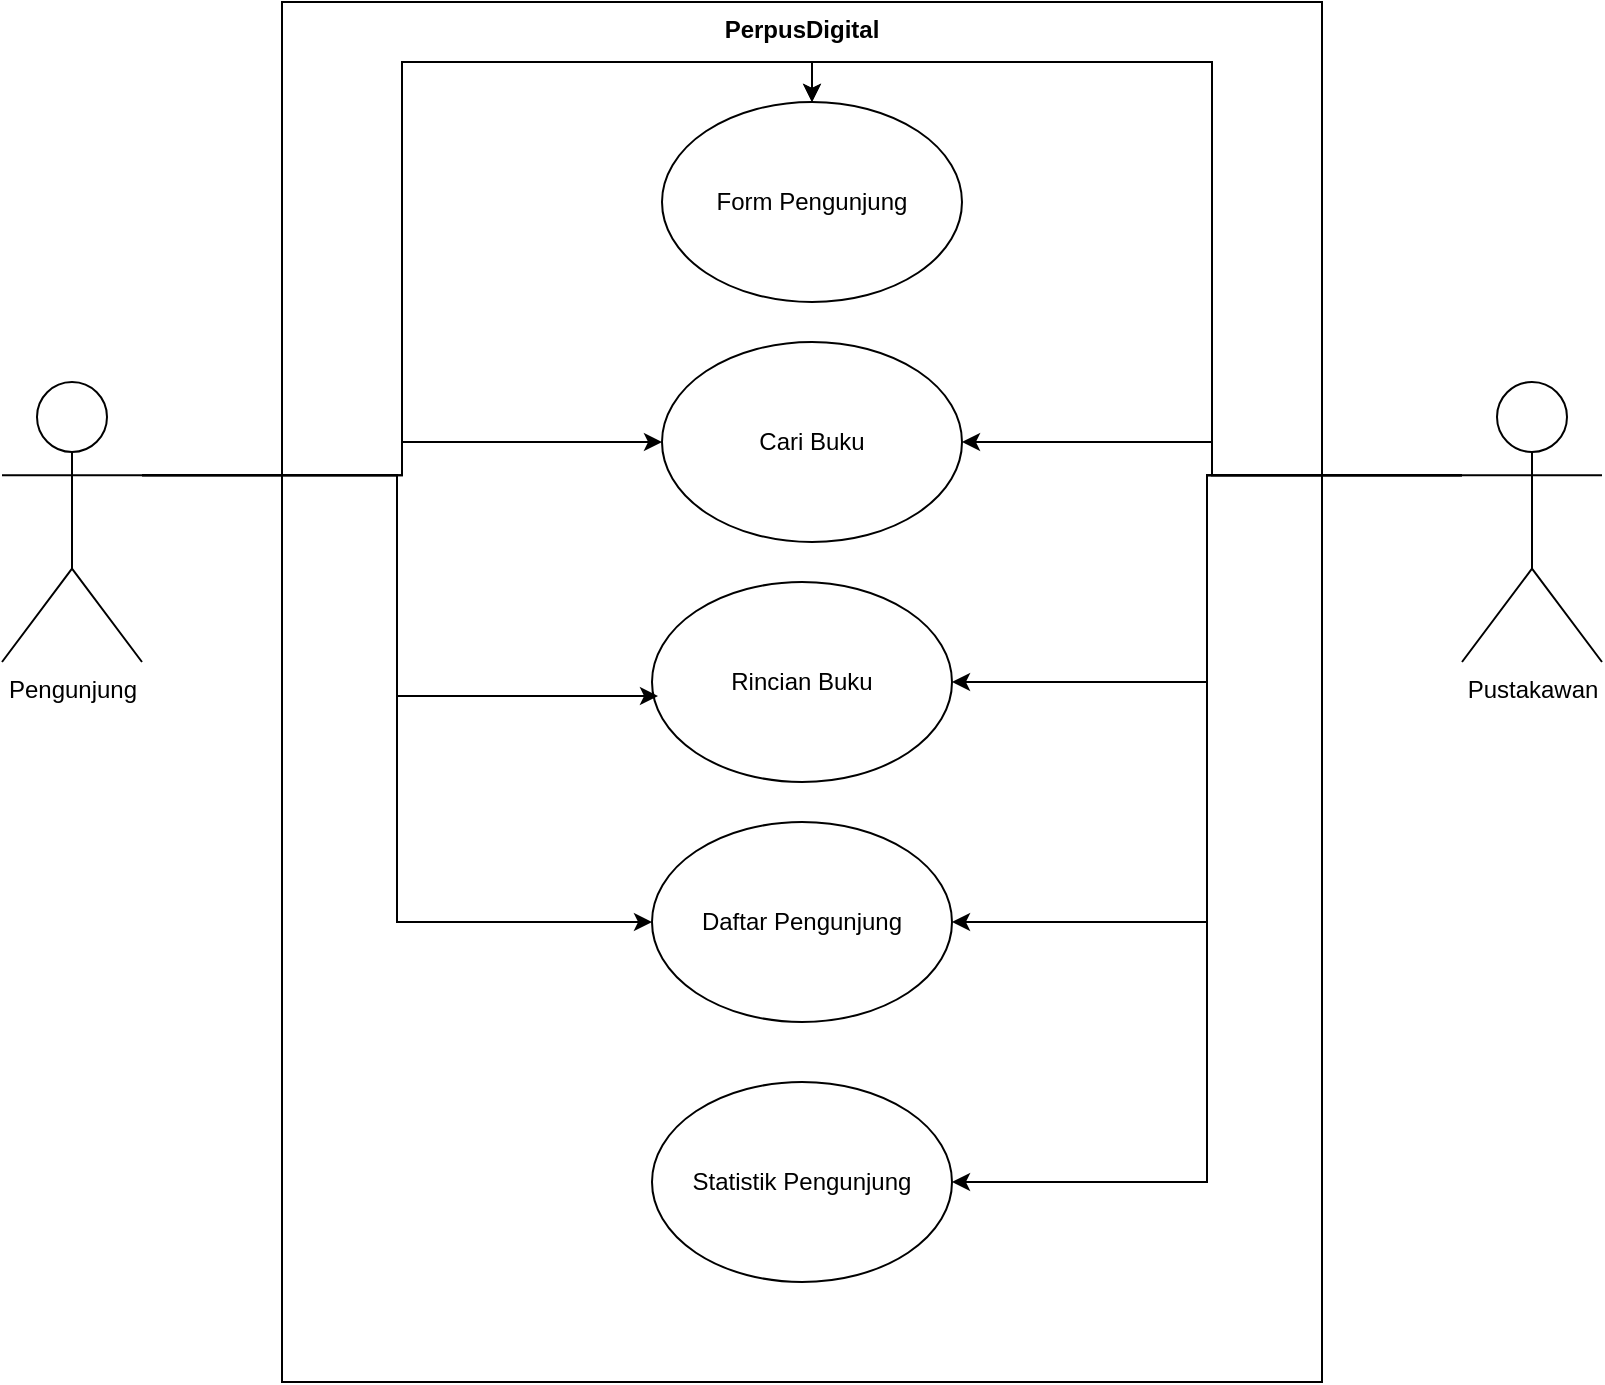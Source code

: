 <mxfile version="23.1.0" type="github">
  <diagram name="Page-1" id="v1jmIcRi-8jpxYtEat7v">
    <mxGraphModel dx="1434" dy="772" grid="1" gridSize="10" guides="1" tooltips="1" connect="1" arrows="1" fold="1" page="1" pageScale="1" pageWidth="850" pageHeight="1100" math="0" shadow="0">
      <root>
        <mxCell id="0" />
        <mxCell id="1" parent="0" />
        <mxCell id="XWtUoW3_-iC-u-D6_qd_-1" value="&lt;b&gt;PerpusDigital&lt;/b&gt;" style="rounded=0;whiteSpace=wrap;html=1;align=center;verticalAlign=top;" vertex="1" parent="1">
          <mxGeometry x="160" y="50" width="520" height="690" as="geometry" />
        </mxCell>
        <mxCell id="XWtUoW3_-iC-u-D6_qd_-10" style="edgeStyle=orthogonalEdgeStyle;rounded=0;orthogonalLoop=1;jettySize=auto;html=1;exitX=1;exitY=0.333;exitDx=0;exitDy=0;exitPerimeter=0;entryX=0.5;entryY=0;entryDx=0;entryDy=0;" edge="1" parent="1" source="XWtUoW3_-iC-u-D6_qd_-2" target="XWtUoW3_-iC-u-D6_qd_-6">
          <mxGeometry relative="1" as="geometry" />
        </mxCell>
        <mxCell id="XWtUoW3_-iC-u-D6_qd_-13" style="edgeStyle=orthogonalEdgeStyle;rounded=0;orthogonalLoop=1;jettySize=auto;html=1;exitX=1;exitY=0.333;exitDx=0;exitDy=0;exitPerimeter=0;" edge="1" parent="1" source="XWtUoW3_-iC-u-D6_qd_-2" target="XWtUoW3_-iC-u-D6_qd_-11">
          <mxGeometry relative="1" as="geometry" />
        </mxCell>
        <mxCell id="XWtUoW3_-iC-u-D6_qd_-18" style="edgeStyle=orthogonalEdgeStyle;rounded=0;orthogonalLoop=1;jettySize=auto;html=1;exitX=1;exitY=0.333;exitDx=0;exitDy=0;exitPerimeter=0;entryX=0;entryY=0.5;entryDx=0;entryDy=0;" edge="1" parent="1" source="XWtUoW3_-iC-u-D6_qd_-2" target="XWtUoW3_-iC-u-D6_qd_-17">
          <mxGeometry relative="1" as="geometry" />
        </mxCell>
        <mxCell id="XWtUoW3_-iC-u-D6_qd_-2" value="Pengunjung" style="shape=umlActor;verticalLabelPosition=bottom;verticalAlign=top;html=1;outlineConnect=0;" vertex="1" parent="1">
          <mxGeometry x="20" y="240" width="70" height="140" as="geometry" />
        </mxCell>
        <mxCell id="XWtUoW3_-iC-u-D6_qd_-8" style="edgeStyle=orthogonalEdgeStyle;rounded=0;orthogonalLoop=1;jettySize=auto;html=1;exitX=0;exitY=0.333;exitDx=0;exitDy=0;exitPerimeter=0;entryX=0.5;entryY=0;entryDx=0;entryDy=0;" edge="1" parent="1" source="XWtUoW3_-iC-u-D6_qd_-3" target="XWtUoW3_-iC-u-D6_qd_-6">
          <mxGeometry relative="1" as="geometry" />
        </mxCell>
        <mxCell id="XWtUoW3_-iC-u-D6_qd_-12" style="edgeStyle=orthogonalEdgeStyle;rounded=0;orthogonalLoop=1;jettySize=auto;html=1;exitX=0;exitY=0.333;exitDx=0;exitDy=0;exitPerimeter=0;" edge="1" parent="1" source="XWtUoW3_-iC-u-D6_qd_-3" target="XWtUoW3_-iC-u-D6_qd_-11">
          <mxGeometry relative="1" as="geometry" />
        </mxCell>
        <mxCell id="XWtUoW3_-iC-u-D6_qd_-15" style="edgeStyle=orthogonalEdgeStyle;rounded=0;orthogonalLoop=1;jettySize=auto;html=1;exitX=0;exitY=0.333;exitDx=0;exitDy=0;exitPerimeter=0;entryX=1;entryY=0.5;entryDx=0;entryDy=0;" edge="1" parent="1" source="XWtUoW3_-iC-u-D6_qd_-3" target="XWtUoW3_-iC-u-D6_qd_-14">
          <mxGeometry relative="1" as="geometry" />
        </mxCell>
        <mxCell id="XWtUoW3_-iC-u-D6_qd_-19" style="edgeStyle=orthogonalEdgeStyle;rounded=0;orthogonalLoop=1;jettySize=auto;html=1;exitX=0;exitY=0.333;exitDx=0;exitDy=0;exitPerimeter=0;entryX=1;entryY=0.5;entryDx=0;entryDy=0;" edge="1" parent="1" source="XWtUoW3_-iC-u-D6_qd_-3" target="XWtUoW3_-iC-u-D6_qd_-17">
          <mxGeometry relative="1" as="geometry" />
        </mxCell>
        <mxCell id="XWtUoW3_-iC-u-D6_qd_-21" style="edgeStyle=orthogonalEdgeStyle;rounded=0;orthogonalLoop=1;jettySize=auto;html=1;exitX=0;exitY=0.333;exitDx=0;exitDy=0;exitPerimeter=0;entryX=1;entryY=0.5;entryDx=0;entryDy=0;" edge="1" parent="1" source="XWtUoW3_-iC-u-D6_qd_-3" target="XWtUoW3_-iC-u-D6_qd_-20">
          <mxGeometry relative="1" as="geometry" />
        </mxCell>
        <mxCell id="XWtUoW3_-iC-u-D6_qd_-3" value="Pustakawan" style="shape=umlActor;verticalLabelPosition=bottom;verticalAlign=top;html=1;outlineConnect=0;" vertex="1" parent="1">
          <mxGeometry x="750" y="240" width="70" height="140" as="geometry" />
        </mxCell>
        <mxCell id="XWtUoW3_-iC-u-D6_qd_-6" value="Form Pengunjung" style="ellipse;whiteSpace=wrap;html=1;" vertex="1" parent="1">
          <mxGeometry x="350" y="100" width="150" height="100" as="geometry" />
        </mxCell>
        <mxCell id="XWtUoW3_-iC-u-D6_qd_-11" value="Cari Buku" style="ellipse;whiteSpace=wrap;html=1;" vertex="1" parent="1">
          <mxGeometry x="350" y="220" width="150" height="100" as="geometry" />
        </mxCell>
        <mxCell id="XWtUoW3_-iC-u-D6_qd_-14" value="Rincian Buku" style="ellipse;whiteSpace=wrap;html=1;" vertex="1" parent="1">
          <mxGeometry x="345" y="340" width="150" height="100" as="geometry" />
        </mxCell>
        <mxCell id="XWtUoW3_-iC-u-D6_qd_-16" style="edgeStyle=orthogonalEdgeStyle;rounded=0;orthogonalLoop=1;jettySize=auto;html=1;exitX=1;exitY=0.333;exitDx=0;exitDy=0;exitPerimeter=0;entryX=0.02;entryY=0.57;entryDx=0;entryDy=0;entryPerimeter=0;" edge="1" parent="1" source="XWtUoW3_-iC-u-D6_qd_-2" target="XWtUoW3_-iC-u-D6_qd_-14">
          <mxGeometry relative="1" as="geometry" />
        </mxCell>
        <mxCell id="XWtUoW3_-iC-u-D6_qd_-17" value="Daftar Pengunjung" style="ellipse;whiteSpace=wrap;html=1;" vertex="1" parent="1">
          <mxGeometry x="345" y="460" width="150" height="100" as="geometry" />
        </mxCell>
        <mxCell id="XWtUoW3_-iC-u-D6_qd_-20" value="Statistik Pengunjung" style="ellipse;whiteSpace=wrap;html=1;" vertex="1" parent="1">
          <mxGeometry x="345" y="590" width="150" height="100" as="geometry" />
        </mxCell>
      </root>
    </mxGraphModel>
  </diagram>
</mxfile>
